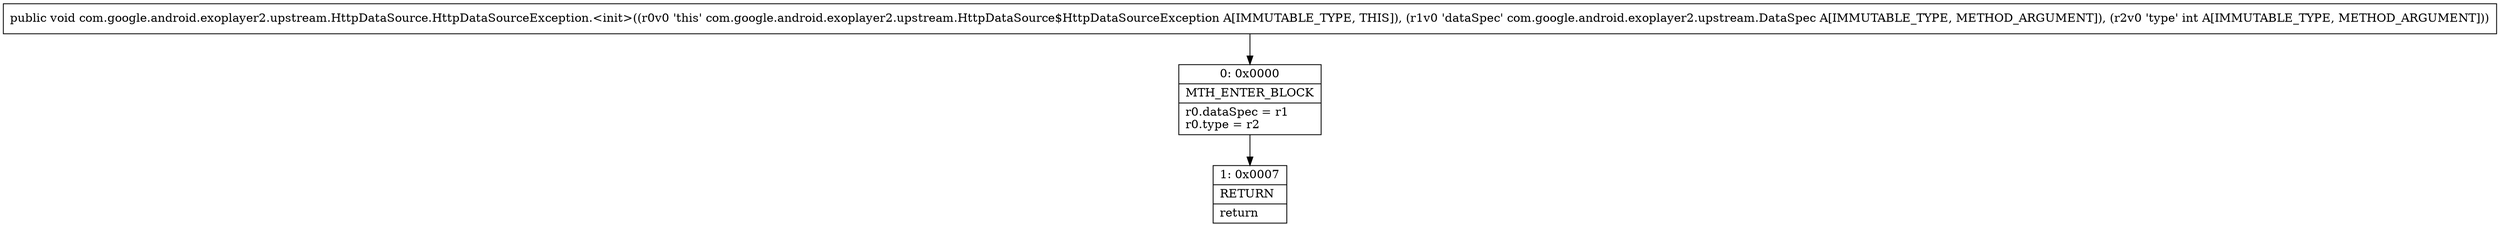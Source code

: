 digraph "CFG forcom.google.android.exoplayer2.upstream.HttpDataSource.HttpDataSourceException.\<init\>(Lcom\/google\/android\/exoplayer2\/upstream\/DataSpec;I)V" {
Node_0 [shape=record,label="{0\:\ 0x0000|MTH_ENTER_BLOCK\l|r0.dataSpec = r1\lr0.type = r2\l}"];
Node_1 [shape=record,label="{1\:\ 0x0007|RETURN\l|return\l}"];
MethodNode[shape=record,label="{public void com.google.android.exoplayer2.upstream.HttpDataSource.HttpDataSourceException.\<init\>((r0v0 'this' com.google.android.exoplayer2.upstream.HttpDataSource$HttpDataSourceException A[IMMUTABLE_TYPE, THIS]), (r1v0 'dataSpec' com.google.android.exoplayer2.upstream.DataSpec A[IMMUTABLE_TYPE, METHOD_ARGUMENT]), (r2v0 'type' int A[IMMUTABLE_TYPE, METHOD_ARGUMENT])) }"];
MethodNode -> Node_0;
Node_0 -> Node_1;
}

